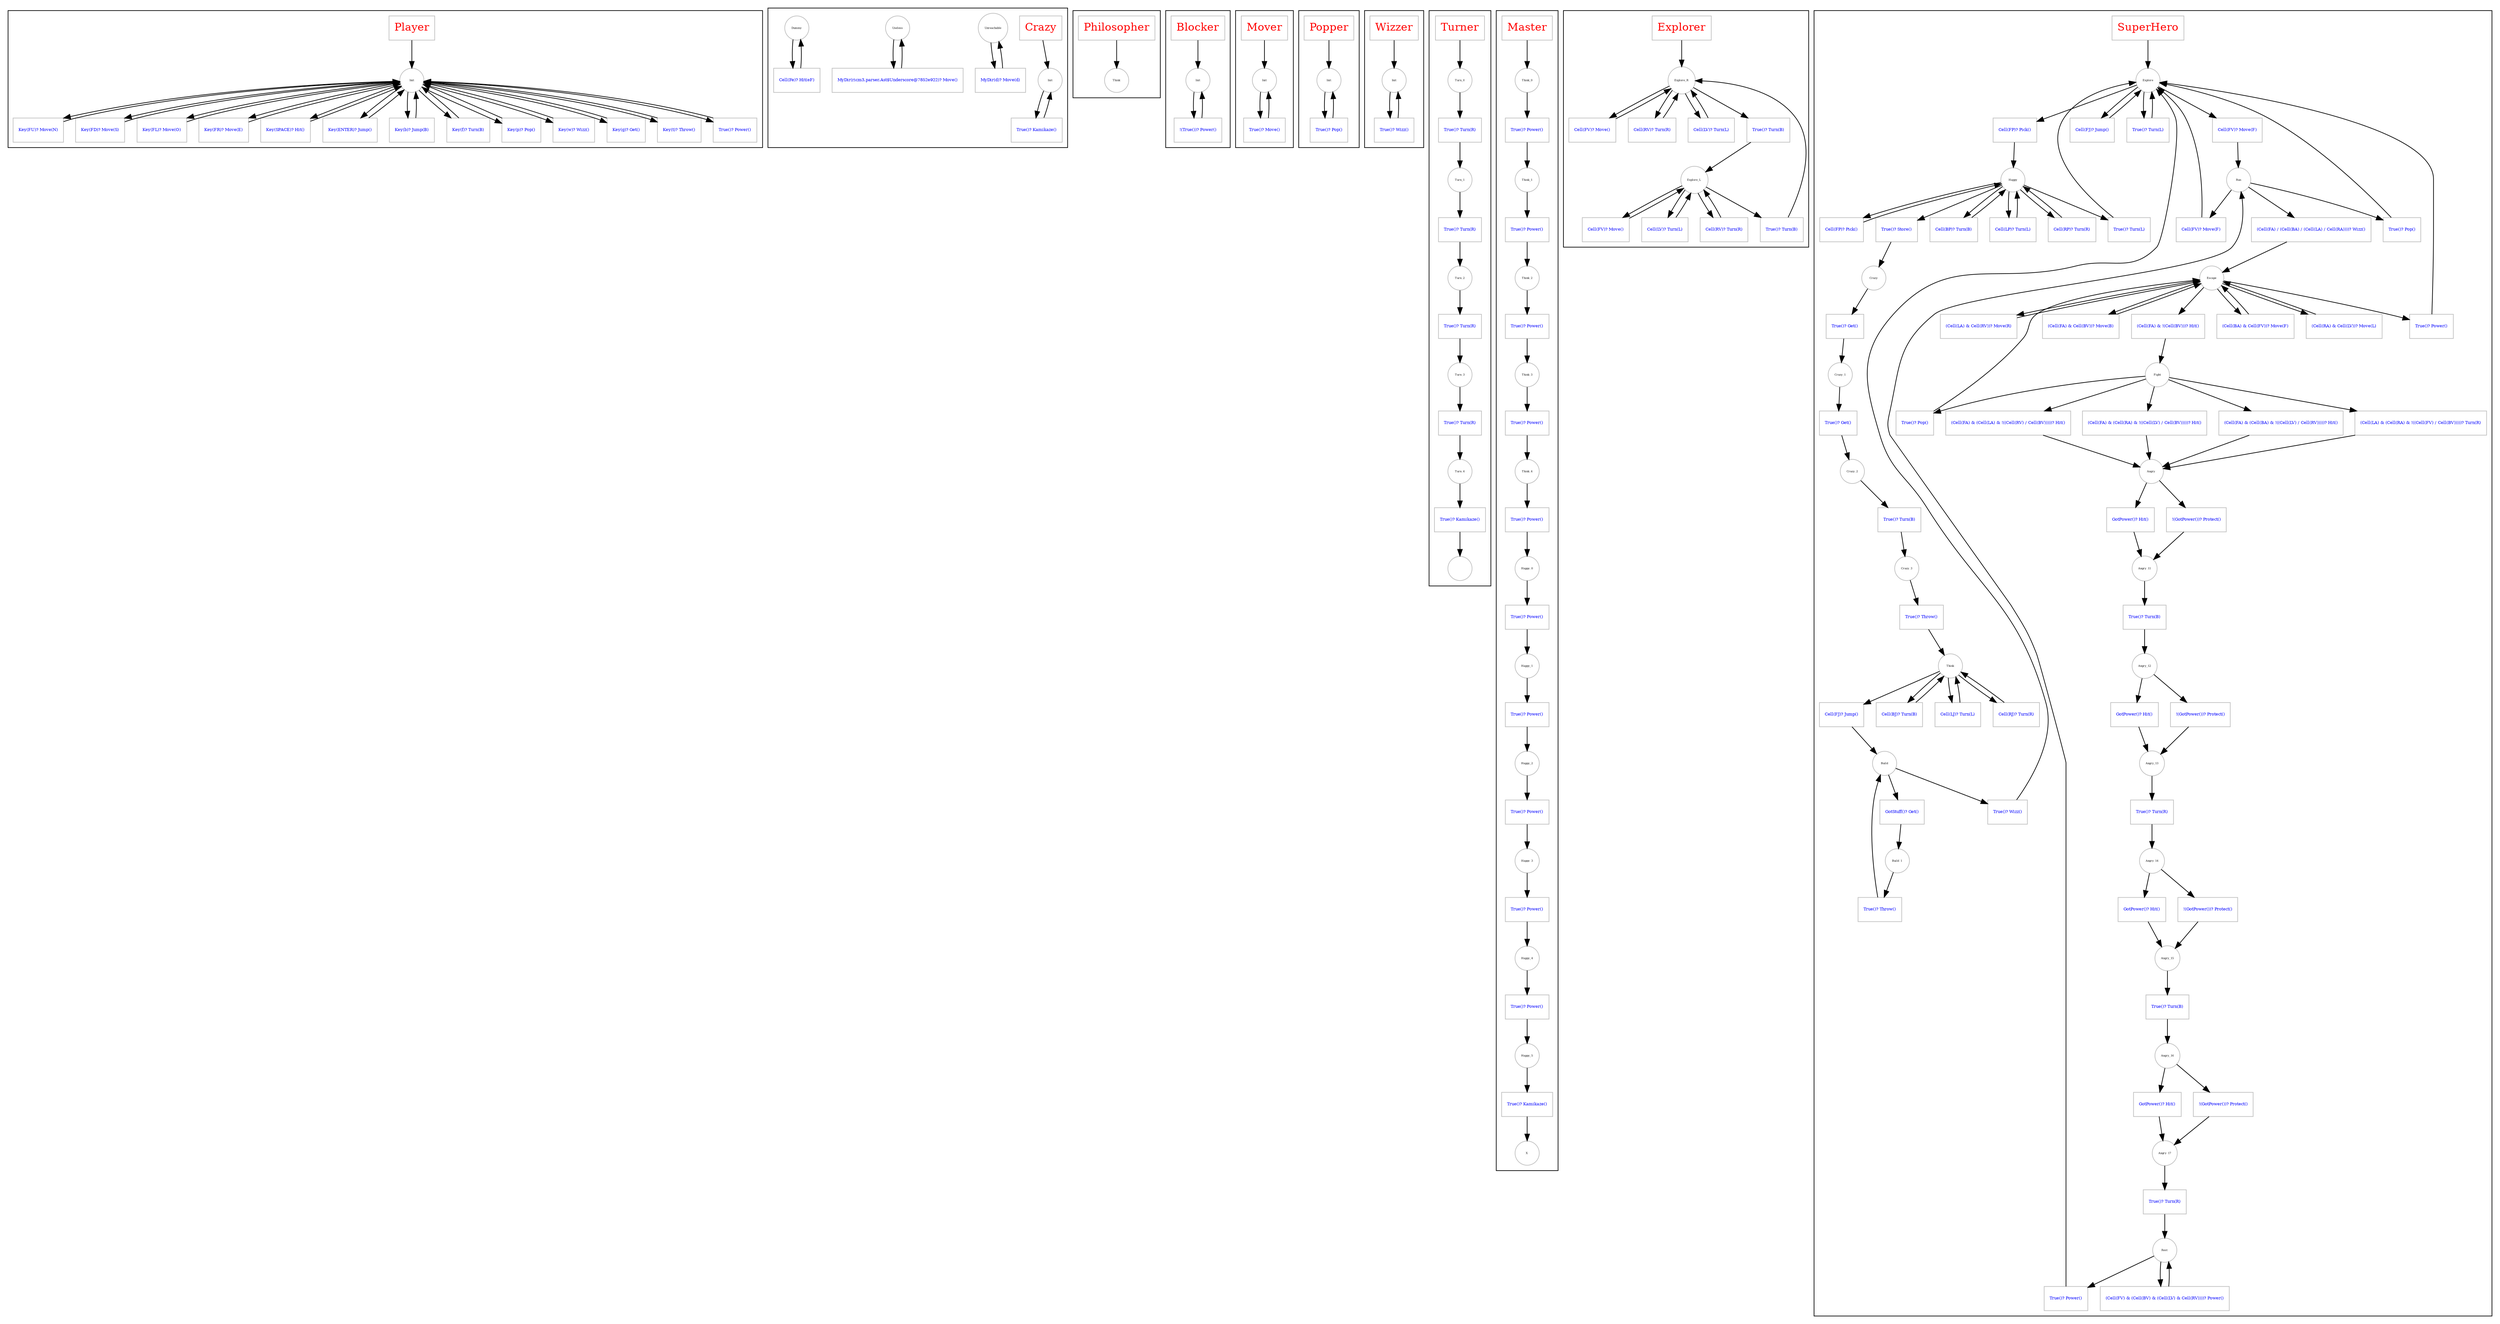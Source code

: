 // THE PARSED AUTOMATA in DOT FORMAT 
digraph Automata{
node[shape=box, fontsize=16, color=gray];


subgraph cluster186{

"186" [label="Player", shape=box, fontcolor=red];
"186" -> "186.Init";
"186.Init" [label="Init", shape=circle, fontsize=4];
"26" [label="Key(FU)? Move(N)", shape=box, fontcolor=blue, fontsize=6];
"186.Init" -> "26";
"26" -> "186.Init";
"41" [label="Key(FD)? Move(S)", shape=box, fontcolor=blue, fontsize=6];
"186.Init" -> "41";
"41" -> "186.Init";
"56" [label="Key(FL)? Move(O)", shape=box, fontcolor=blue, fontsize=6];
"186.Init" -> "56";
"56" -> "186.Init";
"71" [label="Key(FR)? Move(E)", shape=box, fontcolor=blue, fontsize=6];
"186.Init" -> "71";
"71" -> "186.Init";
"83" [label="Key(SPACE)? Hit()", shape=box, fontcolor=blue, fontsize=6];
"186.Init" -> "83";
"83" -> "186.Init";
"95" [label="Key(ENTER)? Jump()", shape=box, fontcolor=blue, fontsize=6];
"186.Init" -> "95";
"95" -> "186.Init";
"110" [label="Key(b)? Jump(B)", shape=box, fontcolor=blue, fontsize=6];
"186.Init" -> "110";
"110" -> "186.Init";
"125" [label="Key(f)? Turn(B)", shape=box, fontcolor=blue, fontsize=6];
"186.Init" -> "125";
"125" -> "186.Init";
"137" [label="Key(p)? Pop()", shape=box, fontcolor=blue, fontsize=6];
"186.Init" -> "137";
"137" -> "186.Init";
"149" [label="Key(w)? Wizz()", shape=box, fontcolor=blue, fontsize=6];
"186.Init" -> "149";
"149" -> "186.Init";
"161" [label="Key(g)? Get()", shape=box, fontcolor=blue, fontsize=6];
"186.Init" -> "161";
"161" -> "186.Init";
"173" [label="Key(t)? Throw()", shape=box, fontcolor=blue, fontsize=6];
"186.Init" -> "173";
"173" -> "186.Init";
"182" [label="True()? Power()", shape=box, fontcolor=blue, fontsize=6];
"186.Init" -> "182";
"182" -> "186.Init";
}


subgraph cluster257{

"257" [label="Crazy", shape=box, fontcolor=red];
"257" -> "257.Init";
"257.Init" [label="Init", shape=circle, fontsize=4];
"198" [label="True()? Kamikaze()", shape=box, fontcolor=blue, fontsize=6];
"257.Init" -> "198";
"198" -> "257.Init";
"257.Unreachable" [label="Unreachable", shape=circle, fontsize=4];
"216" [label="MyDir(d)? Move(d)", shape=box, fontcolor=blue, fontsize=6];
"257.Unreachable" -> "216";
"216" -> "257.Unreachable";
"257.Useless" [label="Useless", shape=circle, fontsize=4];
"229" [label="MyDir(ricm3.parser.Ast$Underscore@7852e922)? Move()", shape=box, fontcolor=blue, fontsize=6];
"257.Useless" -> "229";
"229" -> "257.Useless";
"257.Dummy" [label="Dummy", shape=circle, fontsize=4];
"253" [label="Cell(Fe)? Hit(eF)", shape=box, fontcolor=blue, fontsize=6];
"257.Dummy" -> "253";
"253" -> "257.Dummy";
}


subgraph cluster264{

"264" [label="Philosopher", shape=box, fontcolor=red];
"264" -> "264.Think";
"264.Think" [label="Think", shape=circle, fontsize=4];
}


subgraph cluster282{

"282" [label="Blocker", shape=box, fontcolor=red];
"282" -> "282.Init";
"282.Init" [label="Init", shape=circle, fontsize=4];
"278" [label="!(True())? Power()", shape=box, fontcolor=blue, fontsize=6];
"282.Init" -> "278";
"278" -> "282.Init";
}


subgraph cluster298{

"298" [label="Mover", shape=box, fontcolor=red];
"298" -> "298.Init";
"298.Init" [label="Init", shape=circle, fontsize=4];
"294" [label="True()? Move()", shape=box, fontcolor=blue, fontsize=6];
"298.Init" -> "294";
"294" -> "298.Init";
}


subgraph cluster314{

"314" [label="Popper", shape=box, fontcolor=red];
"314" -> "314.Init";
"314.Init" [label="Init", shape=circle, fontsize=4];
"310" [label="True()? Pop()", shape=box, fontcolor=blue, fontsize=6];
"314.Init" -> "310";
"310" -> "314.Init";
}


subgraph cluster330{

"330" [label="Wizzer", shape=box, fontcolor=red];
"330" -> "330.Init";
"330.Init" [label="Init", shape=circle, fontsize=4];
"326" [label="True()? Wizz()", shape=box, fontcolor=blue, fontsize=6];
"330.Init" -> "326";
"326" -> "330.Init";
}


subgraph cluster409{

"409" [label="Turner", shape=box, fontcolor=red];
"409" -> "409.Turn_0";
"409.Turn_0" [label="Turn_0", shape=circle, fontsize=4];
"345" [label="True()? Turn(R)", shape=box, fontcolor=blue, fontsize=6];
"409.Turn_0" -> "345";
"345" -> "409.Turn_1";
"409.Turn_1" [label="Turn_1", shape=circle, fontsize=4];
"360" [label="True()? Turn(R)", shape=box, fontcolor=blue, fontsize=6];
"409.Turn_1" -> "360";
"360" -> "409.Turn_2";
"409.Turn_2" [label="Turn_2", shape=circle, fontsize=4];
"375" [label="True()? Turn(R)", shape=box, fontcolor=blue, fontsize=6];
"409.Turn_2" -> "375";
"375" -> "409.Turn_3";
"409.Turn_3" [label="Turn_3", shape=circle, fontsize=4];
"390" [label="True()? Turn(R)", shape=box, fontcolor=blue, fontsize=6];
"409.Turn_3" -> "390";
"390" -> "409.Turn_4";
"409.Turn_4" [label="Turn_4", shape=circle, fontsize=4];
"402" [label="True()? Kamikaze()", shape=box, fontcolor=blue, fontsize=6];
"409.Turn_4" -> "402";
"402" -> "409.";
"409." [label="", shape=circle, fontsize=4];
}


subgraph cluster548{

"548" [label="Master", shape=box, fontcolor=red];
"548" -> "548.Think_0";
"548.Think_0" [label="Think_0", shape=circle, fontsize=4];
"421" [label="True()? Power()", shape=box, fontcolor=blue, fontsize=6];
"548.Think_0" -> "421";
"421" -> "548.Think_1";
"548.Think_1" [label="Think_1", shape=circle, fontsize=4];
"433" [label="True()? Power()", shape=box, fontcolor=blue, fontsize=6];
"548.Think_1" -> "433";
"433" -> "548.Think_2";
"548.Think_2" [label="Think_2", shape=circle, fontsize=4];
"445" [label="True()? Power()", shape=box, fontcolor=blue, fontsize=6];
"548.Think_2" -> "445";
"445" -> "548.Think_3";
"548.Think_3" [label="Think_3", shape=circle, fontsize=4];
"457" [label="True()? Power()", shape=box, fontcolor=blue, fontsize=6];
"548.Think_3" -> "457";
"457" -> "548.Think_4";
"548.Think_4" [label="Think_4", shape=circle, fontsize=4];
"469" [label="True()? Power()", shape=box, fontcolor=blue, fontsize=6];
"548.Think_4" -> "469";
"469" -> "548.Happy_0";
"548.Happy_0" [label="Happy_0", shape=circle, fontsize=4];
"481" [label="True()? Power()", shape=box, fontcolor=blue, fontsize=6];
"548.Happy_0" -> "481";
"481" -> "548.Happy_1";
"548.Happy_1" [label="Happy_1", shape=circle, fontsize=4];
"493" [label="True()? Power()", shape=box, fontcolor=blue, fontsize=6];
"548.Happy_1" -> "493";
"493" -> "548.Happy_2";
"548.Happy_2" [label="Happy_2", shape=circle, fontsize=4];
"505" [label="True()? Power()", shape=box, fontcolor=blue, fontsize=6];
"548.Happy_2" -> "505";
"505" -> "548.Happy_3";
"548.Happy_3" [label="Happy_3", shape=circle, fontsize=4];
"517" [label="True()? Power()", shape=box, fontcolor=blue, fontsize=6];
"548.Happy_3" -> "517";
"517" -> "548.Happy_4";
"548.Happy_4" [label="Happy_4", shape=circle, fontsize=4];
"529" [label="True()? Power()", shape=box, fontcolor=blue, fontsize=6];
"548.Happy_4" -> "529";
"529" -> "548.Happy_5";
"548.Happy_5" [label="Happy_5", shape=circle, fontsize=4];
"541" [label="True()? Kamikaze()", shape=box, fontcolor=blue, fontsize=6];
"548.Happy_5" -> "541";
"541" -> "548.X";
"548.X" [label="X", shape=circle, fontsize=4];
}


subgraph cluster684{

"684" [label="Explorer", shape=box, fontcolor=red];
"684" -> "684.Explore_R";
"684.Explore_R" [label="Explore_R", shape=circle, fontsize=4];
"566" [label="Cell(FV)? Move()", shape=box, fontcolor=blue, fontsize=6];
"684.Explore_R" -> "566";
"566" -> "684.Explore_R";
"584" [label="Cell(RV)? Turn(R)", shape=box, fontcolor=blue, fontsize=6];
"684.Explore_R" -> "584";
"584" -> "684.Explore_R";
"602" [label="Cell(LV)? Turn(L)", shape=box, fontcolor=blue, fontsize=6];
"684.Explore_R" -> "602";
"602" -> "684.Explore_R";
"614" [label="True()? Turn(B)", shape=box, fontcolor=blue, fontsize=6];
"684.Explore_R" -> "614";
"614" -> "684.Explore_L";
"684.Explore_L" [label="Explore_L", shape=circle, fontsize=4];
"632" [label="Cell(FV)? Move()", shape=box, fontcolor=blue, fontsize=6];
"684.Explore_L" -> "632";
"632" -> "684.Explore_L";
"650" [label="Cell(LV)? Turn(L)", shape=box, fontcolor=blue, fontsize=6];
"684.Explore_L" -> "650";
"650" -> "684.Explore_L";
"668" [label="Cell(RV)? Turn(R)", shape=box, fontcolor=blue, fontsize=6];
"684.Explore_L" -> "668";
"668" -> "684.Explore_L";
"680" [label="True()? Turn(B)", shape=box, fontcolor=blue, fontsize=6];
"684.Explore_L" -> "680";
"680" -> "684.Explore_R";
}


subgraph cluster1641{

"1641" [label="SuperHero", shape=box, fontcolor=red];
"1641" -> "1641.Explore";
"1641.Explore" [label="Explore", shape=circle, fontsize=4];
"702" [label="Cell(FP)? Pick()", shape=box, fontcolor=blue, fontsize=6];
"1641.Explore" -> "702";
"702" -> "1641.Happy";
"720" [label="Cell(FV)? Move(F)", shape=box, fontcolor=blue, fontsize=6];
"1641.Explore" -> "720";
"720" -> "1641.Run";
"735" [label="Cell(FJ)? Jump()", shape=box, fontcolor=blue, fontsize=6];
"1641.Explore" -> "735";
"735" -> "1641.Explore";
"747" [label="True()? Turn(L)", shape=box, fontcolor=blue, fontsize=6];
"1641.Explore" -> "747";
"747" -> "1641.Explore";
"1641.Run" [label="Run", shape=circle, fontsize=4];
"768" [label="Cell(FV)? Move(F)", shape=box, fontcolor=blue, fontsize=6];
"1641.Run" -> "768";
"768" -> "1641.Explore";
"813" [label="(Cell(FA) / (Cell(BA) / (Cell(LA) / Cell(RA))))? Wizz()", shape=box, fontcolor=blue, fontsize=6];
"1641.Run" -> "813";
"813" -> "1641.Escape";
"822" [label="True()? Pop()", shape=box, fontcolor=blue, fontsize=6];
"1641.Run" -> "822";
"822" -> "1641.Explore";
"1641.Escape" [label="Escape", shape=circle, fontsize=4];
"853" [label="(Cell(FA) & Cell(BV))? Move(B)", shape=box, fontcolor=blue, fontsize=6];
"1641.Escape" -> "853";
"853" -> "1641.Escape";
"881" [label="(Cell(BA) & Cell(FV))? Move(F)", shape=box, fontcolor=blue, fontsize=6];
"1641.Escape" -> "881";
"881" -> "1641.Escape";
"909" [label="(Cell(RA) & Cell(LV))? Move(L)", shape=box, fontcolor=blue, fontsize=6];
"1641.Escape" -> "909";
"909" -> "1641.Escape";
"937" [label="(Cell(LA) & Cell(RV))? Move(R)", shape=box, fontcolor=blue, fontsize=6];
"1641.Escape" -> "937";
"937" -> "1641.Escape";
"964" [label="(Cell(FA) & !(Cell(BV)))? Hit()", shape=box, fontcolor=blue, fontsize=6];
"1641.Escape" -> "964";
"964" -> "1641.Fight";
"973" [label="True()? Power()", shape=box, fontcolor=blue, fontsize=6];
"1641.Escape" -> "973";
"973" -> "1641.Explore";
"1641.Fight" [label="Fight", shape=circle, fontsize=4];
"1023" [label="(Cell(FA) & (Cell(LA) & !((Cell(RV) / Cell(BV)))))? Hit()", shape=box, fontcolor=blue, fontsize=6];
"1641.Fight" -> "1023";
"1023" -> "1641.Angry";
"1070" [label="(Cell(FA) & (Cell(RA) & !((Cell(LV) / Cell(BV)))))? Hit()", shape=box, fontcolor=blue, fontsize=6];
"1641.Fight" -> "1070";
"1070" -> "1641.Angry";
"1117" [label="(Cell(FA) & (Cell(BA) & !((Cell(LV) / Cell(RV)))))? Hit()", shape=box, fontcolor=blue, fontsize=6];
"1641.Fight" -> "1117";
"1117" -> "1641.Angry";
"1167" [label="(Cell(LA) & (Cell(RA) & !((Cell(FV) / Cell(BV)))))? Turn(R)", shape=box, fontcolor=blue, fontsize=6];
"1641.Fight" -> "1167";
"1167" -> "1641.Angry";
"1176" [label="True()? Pop()", shape=box, fontcolor=blue, fontsize=6];
"1641.Fight" -> "1176";
"1176" -> "1641.Escape";
"1641.Angry" [label="Angry", shape=circle, fontsize=4];
"1188" [label="GotPower()? Hit()", shape=box, fontcolor=blue, fontsize=6];
"1641.Angry" -> "1188";
"1188" -> "1641.Angry_11";
"1199" [label="!(GotPower())? Protect()", shape=box, fontcolor=blue, fontsize=6];
"1641.Angry" -> "1199";
"1199" -> "1641.Angry_11";
"1641.Angry_11" [label="Angry_11", shape=circle, fontsize=4];
"1214" [label="True()? Turn(B)", shape=box, fontcolor=blue, fontsize=6];
"1641.Angry_11" -> "1214";
"1214" -> "1641.Angry_12";
"1641.Angry_12" [label="Angry_12", shape=circle, fontsize=4];
"1226" [label="GotPower()? Hit()", shape=box, fontcolor=blue, fontsize=6];
"1641.Angry_12" -> "1226";
"1226" -> "1641.Angry_13";
"1237" [label="!(GotPower())? Protect()", shape=box, fontcolor=blue, fontsize=6];
"1641.Angry_12" -> "1237";
"1237" -> "1641.Angry_13";
"1641.Angry_13" [label="Angry_13", shape=circle, fontsize=4];
"1252" [label="True()? Turn(R)", shape=box, fontcolor=blue, fontsize=6];
"1641.Angry_13" -> "1252";
"1252" -> "1641.Angry_14";
"1641.Angry_14" [label="Angry_14", shape=circle, fontsize=4];
"1264" [label="GotPower()? Hit()", shape=box, fontcolor=blue, fontsize=6];
"1641.Angry_14" -> "1264";
"1264" -> "1641.Angry_15";
"1275" [label="!(GotPower())? Protect()", shape=box, fontcolor=blue, fontsize=6];
"1641.Angry_14" -> "1275";
"1275" -> "1641.Angry_15";
"1641.Angry_15" [label="Angry_15", shape=circle, fontsize=4];
"1290" [label="True()? Turn(B)", shape=box, fontcolor=blue, fontsize=6];
"1641.Angry_15" -> "1290";
"1290" -> "1641.Angry_16";
"1641.Angry_16" [label="Angry_16", shape=circle, fontsize=4];
"1302" [label="GotPower()? Hit()", shape=box, fontcolor=blue, fontsize=6];
"1641.Angry_16" -> "1302";
"1302" -> "1641.Angry_17";
"1313" [label="!(GotPower())? Protect()", shape=box, fontcolor=blue, fontsize=6];
"1641.Angry_16" -> "1313";
"1313" -> "1641.Angry_17";
"1641.Angry_17" [label="Angry_17", shape=circle, fontsize=4];
"1328" [label="True()? Turn(R)", shape=box, fontcolor=blue, fontsize=6];
"1641.Angry_17" -> "1328";
"1328" -> "1641.Rest";
"1641.Rest" [label="Rest", shape=circle, fontsize=4];
"1376" [label="(Cell(FV) & (Cell(BV) & (Cell(LV) & Cell(RV))))? Power()", shape=box, fontcolor=blue, fontsize=6];
"1641.Rest" -> "1376";
"1376" -> "1641.Rest";
"1385" [label="True()? Power()", shape=box, fontcolor=blue, fontsize=6];
"1641.Rest" -> "1385";
"1385" -> "1641.Run";
"1641.Happy" [label="Happy", shape=circle, fontsize=4];
"1403" [label="Cell(FP)? Pick()", shape=box, fontcolor=blue, fontsize=6];
"1641.Happy" -> "1403";
"1403" -> "1641.Happy";
"1421" [label="Cell(BP)? Turn(B)", shape=box, fontcolor=blue, fontsize=6];
"1641.Happy" -> "1421";
"1421" -> "1641.Happy";
"1439" [label="Cell(LP)? Turn(L)", shape=box, fontcolor=blue, fontsize=6];
"1641.Happy" -> "1439";
"1439" -> "1641.Happy";
"1457" [label="Cell(RP)? Turn(R)", shape=box, fontcolor=blue, fontsize=6];
"1641.Happy" -> "1457";
"1457" -> "1641.Happy";
"1469" [label="True()? Turn(L)", shape=box, fontcolor=blue, fontsize=6];
"1641.Happy" -> "1469";
"1469" -> "1641.Explore";
"1641.Happy" [label="Happy", shape=circle, fontsize=4];
"1481" [label="True()? Store()", shape=box, fontcolor=blue, fontsize=6];
"1641.Happy" -> "1481";
"1481" -> "1641.Crazy";
"1641.Crazy" [label="Crazy", shape=circle, fontsize=4];
"1493" [label="True()? Get()", shape=box, fontcolor=blue, fontsize=6];
"1641.Crazy" -> "1493";
"1493" -> "1641.Crazy_1";
"1641.Crazy_1" [label="Crazy_1", shape=circle, fontsize=4];
"1505" [label="True()? Get()", shape=box, fontcolor=blue, fontsize=6];
"1641.Crazy_1" -> "1505";
"1505" -> "1641.Crazy_2";
"1641.Crazy_2" [label="Crazy_2", shape=circle, fontsize=4];
"1520" [label="True()? Turn(B)", shape=box, fontcolor=blue, fontsize=6];
"1641.Crazy_2" -> "1520";
"1520" -> "1641.Crazy_3";
"1641.Crazy_3" [label="Crazy_3", shape=circle, fontsize=4];
"1532" [label="True()? Throw()", shape=box, fontcolor=blue, fontsize=6];
"1641.Crazy_3" -> "1532";
"1532" -> "1641.Think";
"1641.Think" [label="Think", shape=circle, fontsize=4];
"1550" [label="Cell(FJ)? Jump()", shape=box, fontcolor=blue, fontsize=6];
"1641.Think" -> "1550";
"1550" -> "1641.Build";
"1568" [label="Cell(BJ)? Turn(B)", shape=box, fontcolor=blue, fontsize=6];
"1641.Think" -> "1568";
"1568" -> "1641.Think";
"1586" [label="Cell(LJ)? Turn(L)", shape=box, fontcolor=blue, fontsize=6];
"1641.Think" -> "1586";
"1586" -> "1641.Think";
"1604" [label="Cell(RJ)? Turn(R)", shape=box, fontcolor=blue, fontsize=6];
"1641.Think" -> "1604";
"1604" -> "1641.Think";
"1641.Build" [label="Build", shape=circle, fontsize=4];
"1616" [label="GotStuff()? Get()", shape=box, fontcolor=blue, fontsize=6];
"1641.Build" -> "1616";
"1616" -> "1641.Build_1";
"1625" [label="True()? Wizz()", shape=box, fontcolor=blue, fontsize=6];
"1641.Build" -> "1625";
"1625" -> "1641.Explore";
"1641.Build_1" [label="Build_1", shape=circle, fontsize=4];
"1637" [label="True()? Throw()", shape=box, fontcolor=blue, fontsize=6];
"1641.Build_1" -> "1637";
"1637" -> "1641.Build";
}

}
